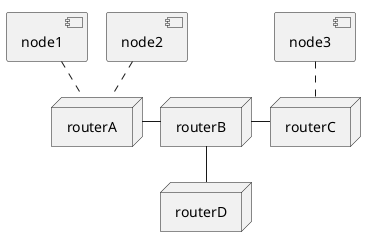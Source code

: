 @startuml
'https://plantuml.com/component-diagram
!pragma layout smetana

node routerA
node routerB
node routerC
node routerD

component node1
component node2
component node3

[routerA] -right- routerB
[routerB] -right- routerC
[routerB] -down- routerD

[node1] .. routerA
[node2] .. routerA
[node3] .. routerC

@enduml
